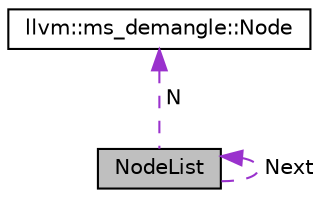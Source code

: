 digraph "NodeList"
{
 // LATEX_PDF_SIZE
  bgcolor="transparent";
  edge [fontname="Helvetica",fontsize="10",labelfontname="Helvetica",labelfontsize="10"];
  node [fontname="Helvetica",fontsize="10",shape=record];
  Node1 [label="NodeList",height=0.2,width=0.4,color="black", fillcolor="grey75", style="filled", fontcolor="black",tooltip=" "];
  Node2 -> Node1 [dir="back",color="darkorchid3",fontsize="10",style="dashed",label=" N" ,fontname="Helvetica"];
  Node2 [label="llvm::ms_demangle::Node",height=0.2,width=0.4,color="black",URL="$structllvm_1_1ms__demangle_1_1Node.html",tooltip=" "];
  Node1 -> Node1 [dir="back",color="darkorchid3",fontsize="10",style="dashed",label=" Next" ,fontname="Helvetica"];
}
